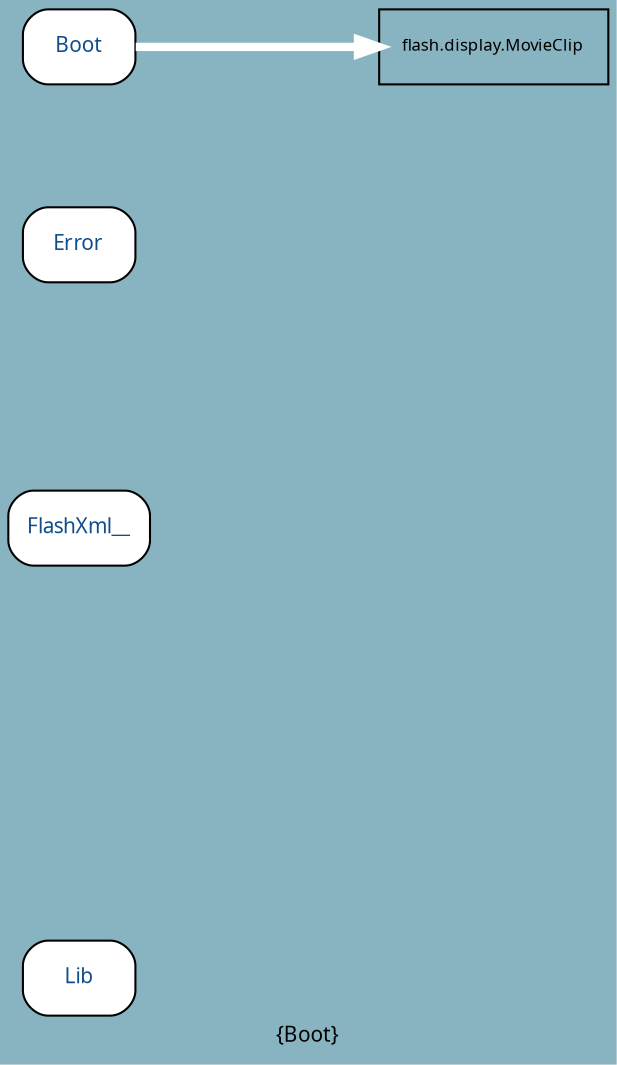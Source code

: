digraph uml {
	graph [label="Package: flash Inheritance", ratio=compress, rankdir=LR, size="24,12", overlap=false, fontname=Sans, fontsize=10, bgcolor="#88B3C1", fontcolor=black];
	node [label="\N", fontname=Sans, fontsize=8, shape=record, color=black, fontcolor=black];
	edge [fontname=Sans, fontsize=8, minlen=3, color=black, fontcolor=black];
	graph [label="{Boot}",
		lp="147,10",
		bb="0,0,294,503"];
	"flash.Lib" [label="{Lib}", fontsize=10, fontcolor="#104E8B", style="rounded,filled", fillcolor=white, URL="../types/flash/Lib.html", tooltip=Lib, portPos=e, pos="35,39", rects="8,21,62,57", width="0.75", height="0.50"];
	"flash.FlashXml__" [label="{FlashXml__}", fontsize=10, fontcolor="#104E8B", style="rounded,filled", fillcolor=white, URL="../types/flash/FlashXml__.html", tooltip=FlashXml__, portPos=e, pos="35,255", rects="1,237,70,273", width="0.94", height="0.50"];
	"flash.Error" [label="{Error}", fontsize=10, fontcolor="#104E8B", style="rounded,filled", fillcolor=white, URL="../types/flash/Error.html", tooltip=Error, portPos=e, pos="35,390", rects="8,372,62,408", width="0.75", height="0.50"];
	"flash.Boot" [label="{Boot}", fontsize=10, fontcolor="#104E8B", style="rounded,filled", fillcolor=white, URL="../types/flash/Boot.html", tooltip=Boot, portPos=e, pos="35,485", rects="8,467,62,503", width="0.75", height="0.50"];
	"flash.display.MovieClip" [pos="238,485", rects="183,467,294,503", width="1.53", height="0.50"];
	"flash.Boot" -> "flash.display.MovieClip" [color=white, style="setlinewidth(4)", arrowhead=normal, arrowsize="1.0", pos="e,183,485 62,485 90,485 135,485 173,485"];
}
